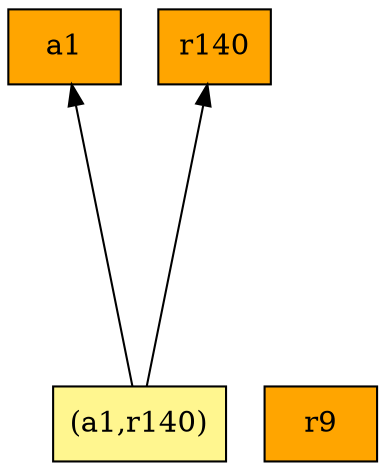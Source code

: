 digraph G {
rankdir=BT;ranksep="2.0";
"a1" [shape=record,fillcolor=orange,style=filled,label="{a1}"];
"r140" [shape=record,fillcolor=orange,style=filled,label="{r140}"];
"r9" [shape=record,fillcolor=orange,style=filled,label="{r9}"];
"(a1,r140)" [shape=record,fillcolor=khaki1,style=filled,label="{(a1,r140)}"];
"(a1,r140)" -> "a1"
"(a1,r140)" -> "r140"
}